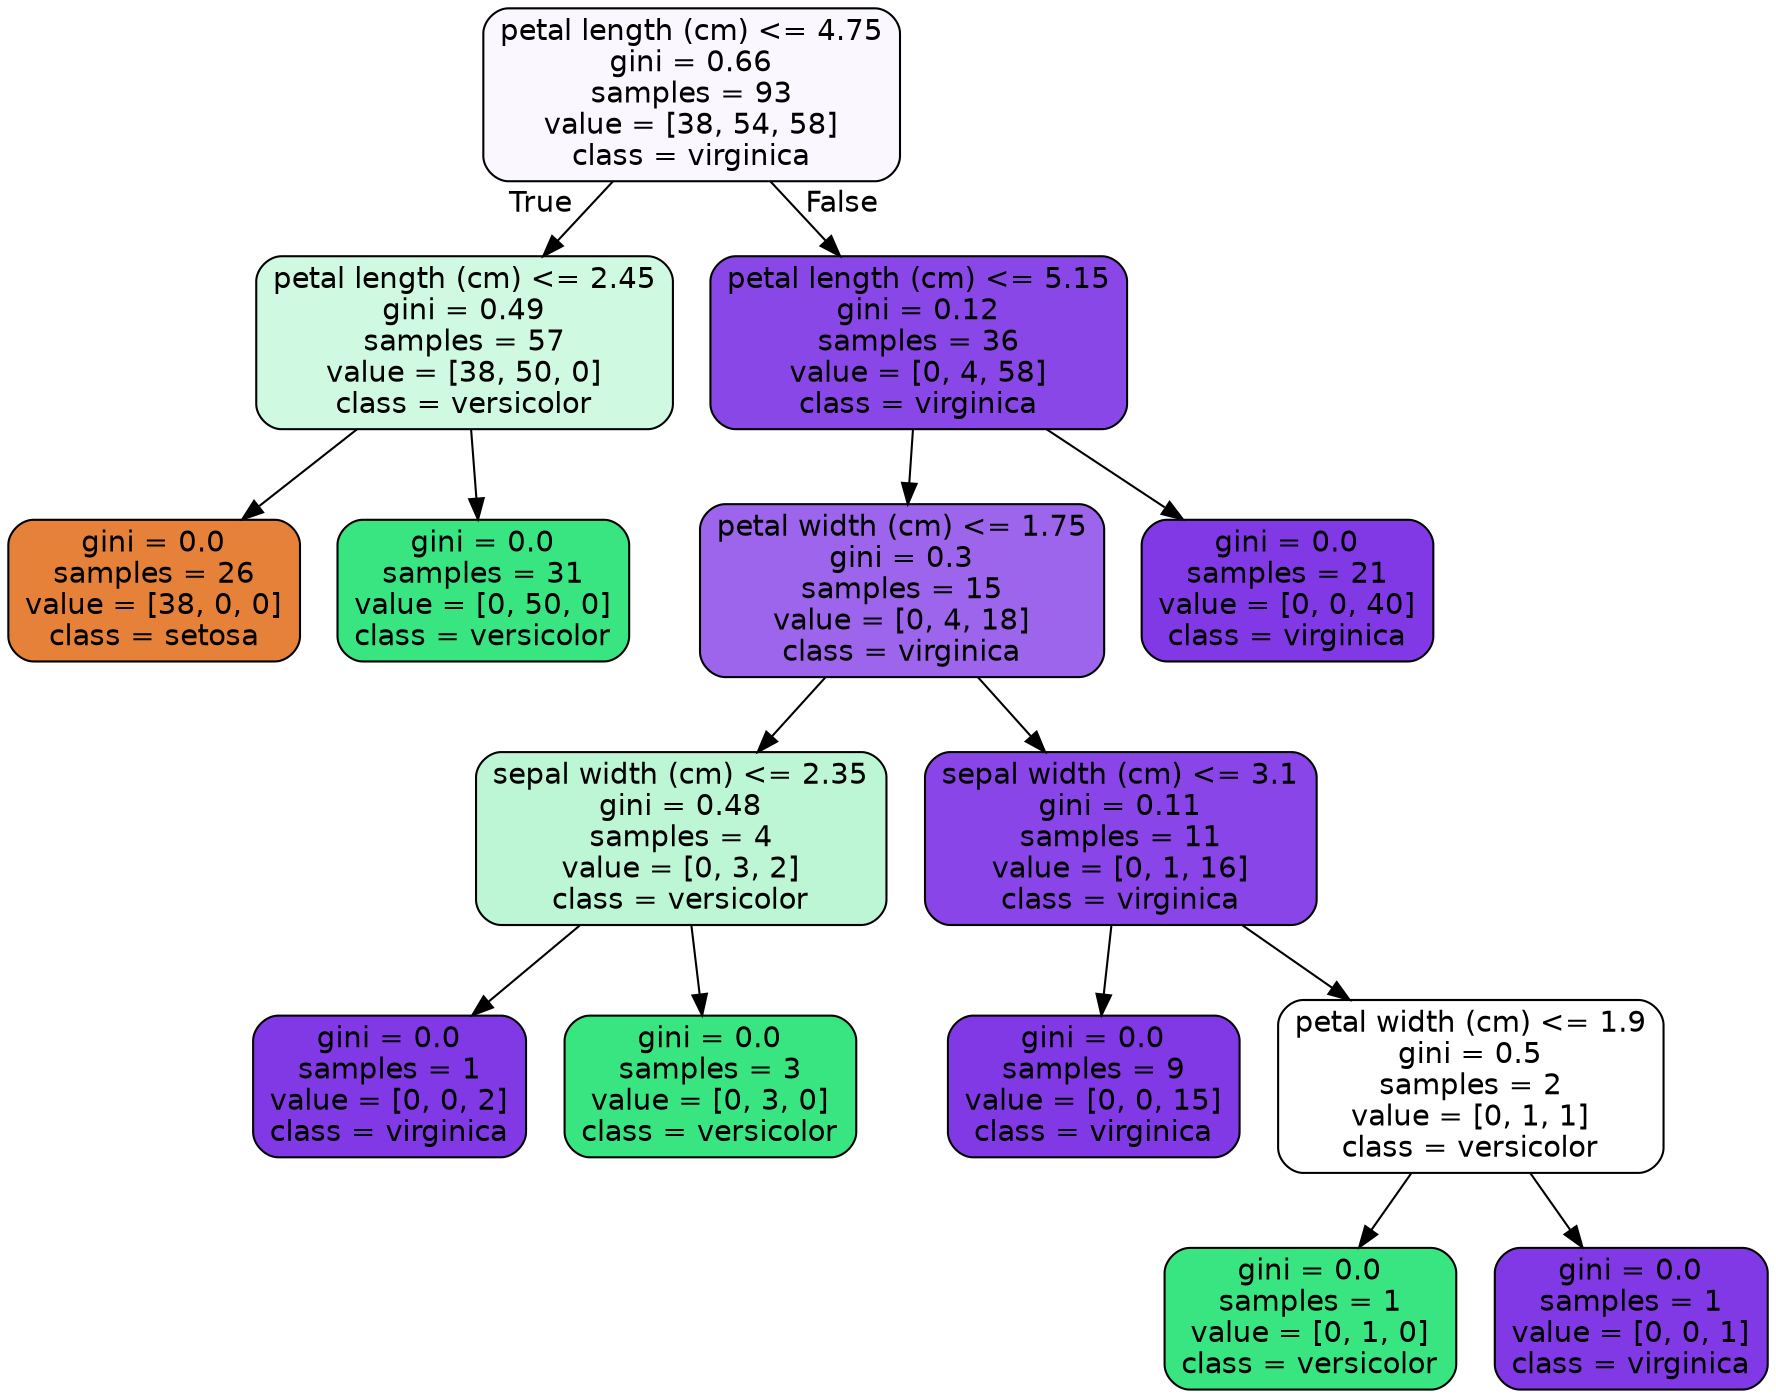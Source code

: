 digraph Tree {
node [shape=box, style="filled, rounded", color="black", fontname=helvetica] ;
edge [fontname=helvetica] ;
0 [label="petal length (cm) <= 4.75\ngini = 0.66\nsamples = 93\nvalue = [38, 54, 58]\nclass = virginica", fillcolor="#faf7fe"] ;
1 [label="petal length (cm) <= 2.45\ngini = 0.49\nsamples = 57\nvalue = [38, 50, 0]\nclass = versicolor", fillcolor="#cff9e1"] ;
0 -> 1 [labeldistance=2.5, labelangle=45, headlabel="True"] ;
2 [label="gini = 0.0\nsamples = 26\nvalue = [38, 0, 0]\nclass = setosa", fillcolor="#e58139"] ;
1 -> 2 ;
3 [label="gini = 0.0\nsamples = 31\nvalue = [0, 50, 0]\nclass = versicolor", fillcolor="#39e581"] ;
1 -> 3 ;
4 [label="petal length (cm) <= 5.15\ngini = 0.12\nsamples = 36\nvalue = [0, 4, 58]\nclass = virginica", fillcolor="#8a47e7"] ;
0 -> 4 [labeldistance=2.5, labelangle=-45, headlabel="False"] ;
5 [label="petal width (cm) <= 1.75\ngini = 0.3\nsamples = 15\nvalue = [0, 4, 18]\nclass = virginica", fillcolor="#9d65eb"] ;
4 -> 5 ;
6 [label="sepal width (cm) <= 2.35\ngini = 0.48\nsamples = 4\nvalue = [0, 3, 2]\nclass = versicolor", fillcolor="#bdf6d5"] ;
5 -> 6 ;
7 [label="gini = 0.0\nsamples = 1\nvalue = [0, 0, 2]\nclass = virginica", fillcolor="#8139e5"] ;
6 -> 7 ;
8 [label="gini = 0.0\nsamples = 3\nvalue = [0, 3, 0]\nclass = versicolor", fillcolor="#39e581"] ;
6 -> 8 ;
9 [label="sepal width (cm) <= 3.1\ngini = 0.11\nsamples = 11\nvalue = [0, 1, 16]\nclass = virginica", fillcolor="#8945e7"] ;
5 -> 9 ;
10 [label="gini = 0.0\nsamples = 9\nvalue = [0, 0, 15]\nclass = virginica", fillcolor="#8139e5"] ;
9 -> 10 ;
11 [label="petal width (cm) <= 1.9\ngini = 0.5\nsamples = 2\nvalue = [0, 1, 1]\nclass = versicolor", fillcolor="#ffffff"] ;
9 -> 11 ;
12 [label="gini = 0.0\nsamples = 1\nvalue = [0, 1, 0]\nclass = versicolor", fillcolor="#39e581"] ;
11 -> 12 ;
13 [label="gini = 0.0\nsamples = 1\nvalue = [0, 0, 1]\nclass = virginica", fillcolor="#8139e5"] ;
11 -> 13 ;
14 [label="gini = 0.0\nsamples = 21\nvalue = [0, 0, 40]\nclass = virginica", fillcolor="#8139e5"] ;
4 -> 14 ;
}